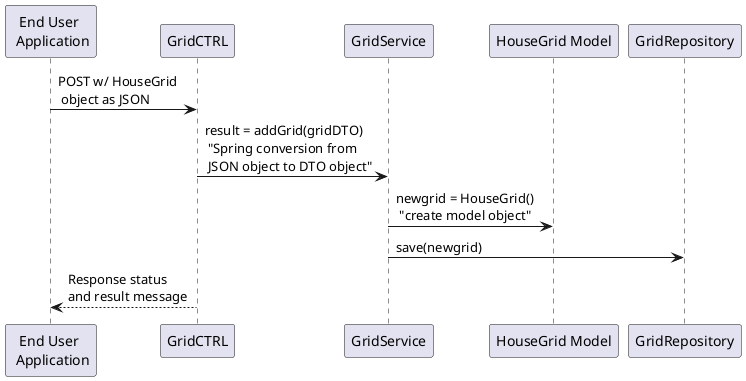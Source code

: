 @startuml
"End User \n Application" -> "GridCTRL": POST w/ HouseGrid \n object as JSON

"GridCTRL" -> "GridService" : result = addGrid(gridDTO) \n "Spring conversion from \n JSON object to DTO object"

"GridService" -> "HouseGrid Model" : newgrid = HouseGrid() \n "create model object"

"GridService" -> "GridRepository" : save(newgrid)

"GridCTRL" --> "End User \n Application" : Response status \nand result message
@enduml